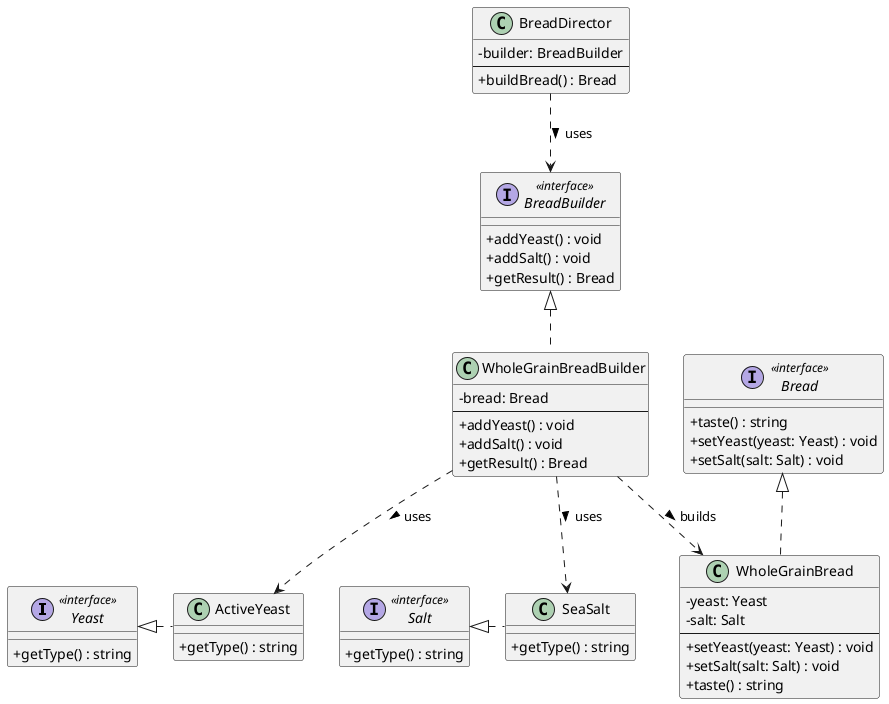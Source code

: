 @startuml Builder
    skinparam classAttributeIconSize 0


    ' Product Parts
    interface Yeast <<interface>> {
        + getType() : string
    }

    interface Salt <<interface>> {
        + getType() : string
    }

    ' Product
    interface Bread <<interface>> {
        + taste() : string
        + setYeast(yeast: Yeast) : void
        + setSalt(salt: Salt) : void
    }

    ' Concrete Product Parts
    class ActiveYeast {
        + getType() : string
    }

    class SeaSalt {
        + getType() : string
    }

    ' Concrete Product
    class WholeGrainBread {
        - yeast: Yeast
        - salt: Salt
        ---
        + setYeast(yeast: Yeast) : void
        + setSalt(salt: Salt) : void
        + taste() : string
    }

    ' Builder
    interface BreadBuilder <<interface>> {
        + addYeast() : void
        + addSalt() : void
        + getResult() : Bread
    }

    ' Concrete Builder
    class WholeGrainBreadBuilder {
        - bread: Bread
        ---
        + addYeast() : void
        + addSalt() : void
        + getResult() : Bread
    }

    ' Director
    class BreadDirector {
        - builder: BreadBuilder
        ---
        + buildBread() : Bread
    }

    ' Relationships
    Yeast <|. ActiveYeast
    Salt <|. SeaSalt
    Bread <|.. WholeGrainBread
    BreadBuilder <|.. WholeGrainBreadBuilder
    BreadDirector ..> BreadBuilder : uses >
    WholeGrainBreadBuilder ..> WholeGrainBread : builds >

    WholeGrainBreadBuilder ..> SeaSalt : uses >
    WholeGrainBreadBuilder ..> ActiveYeast : uses >
@enduml
